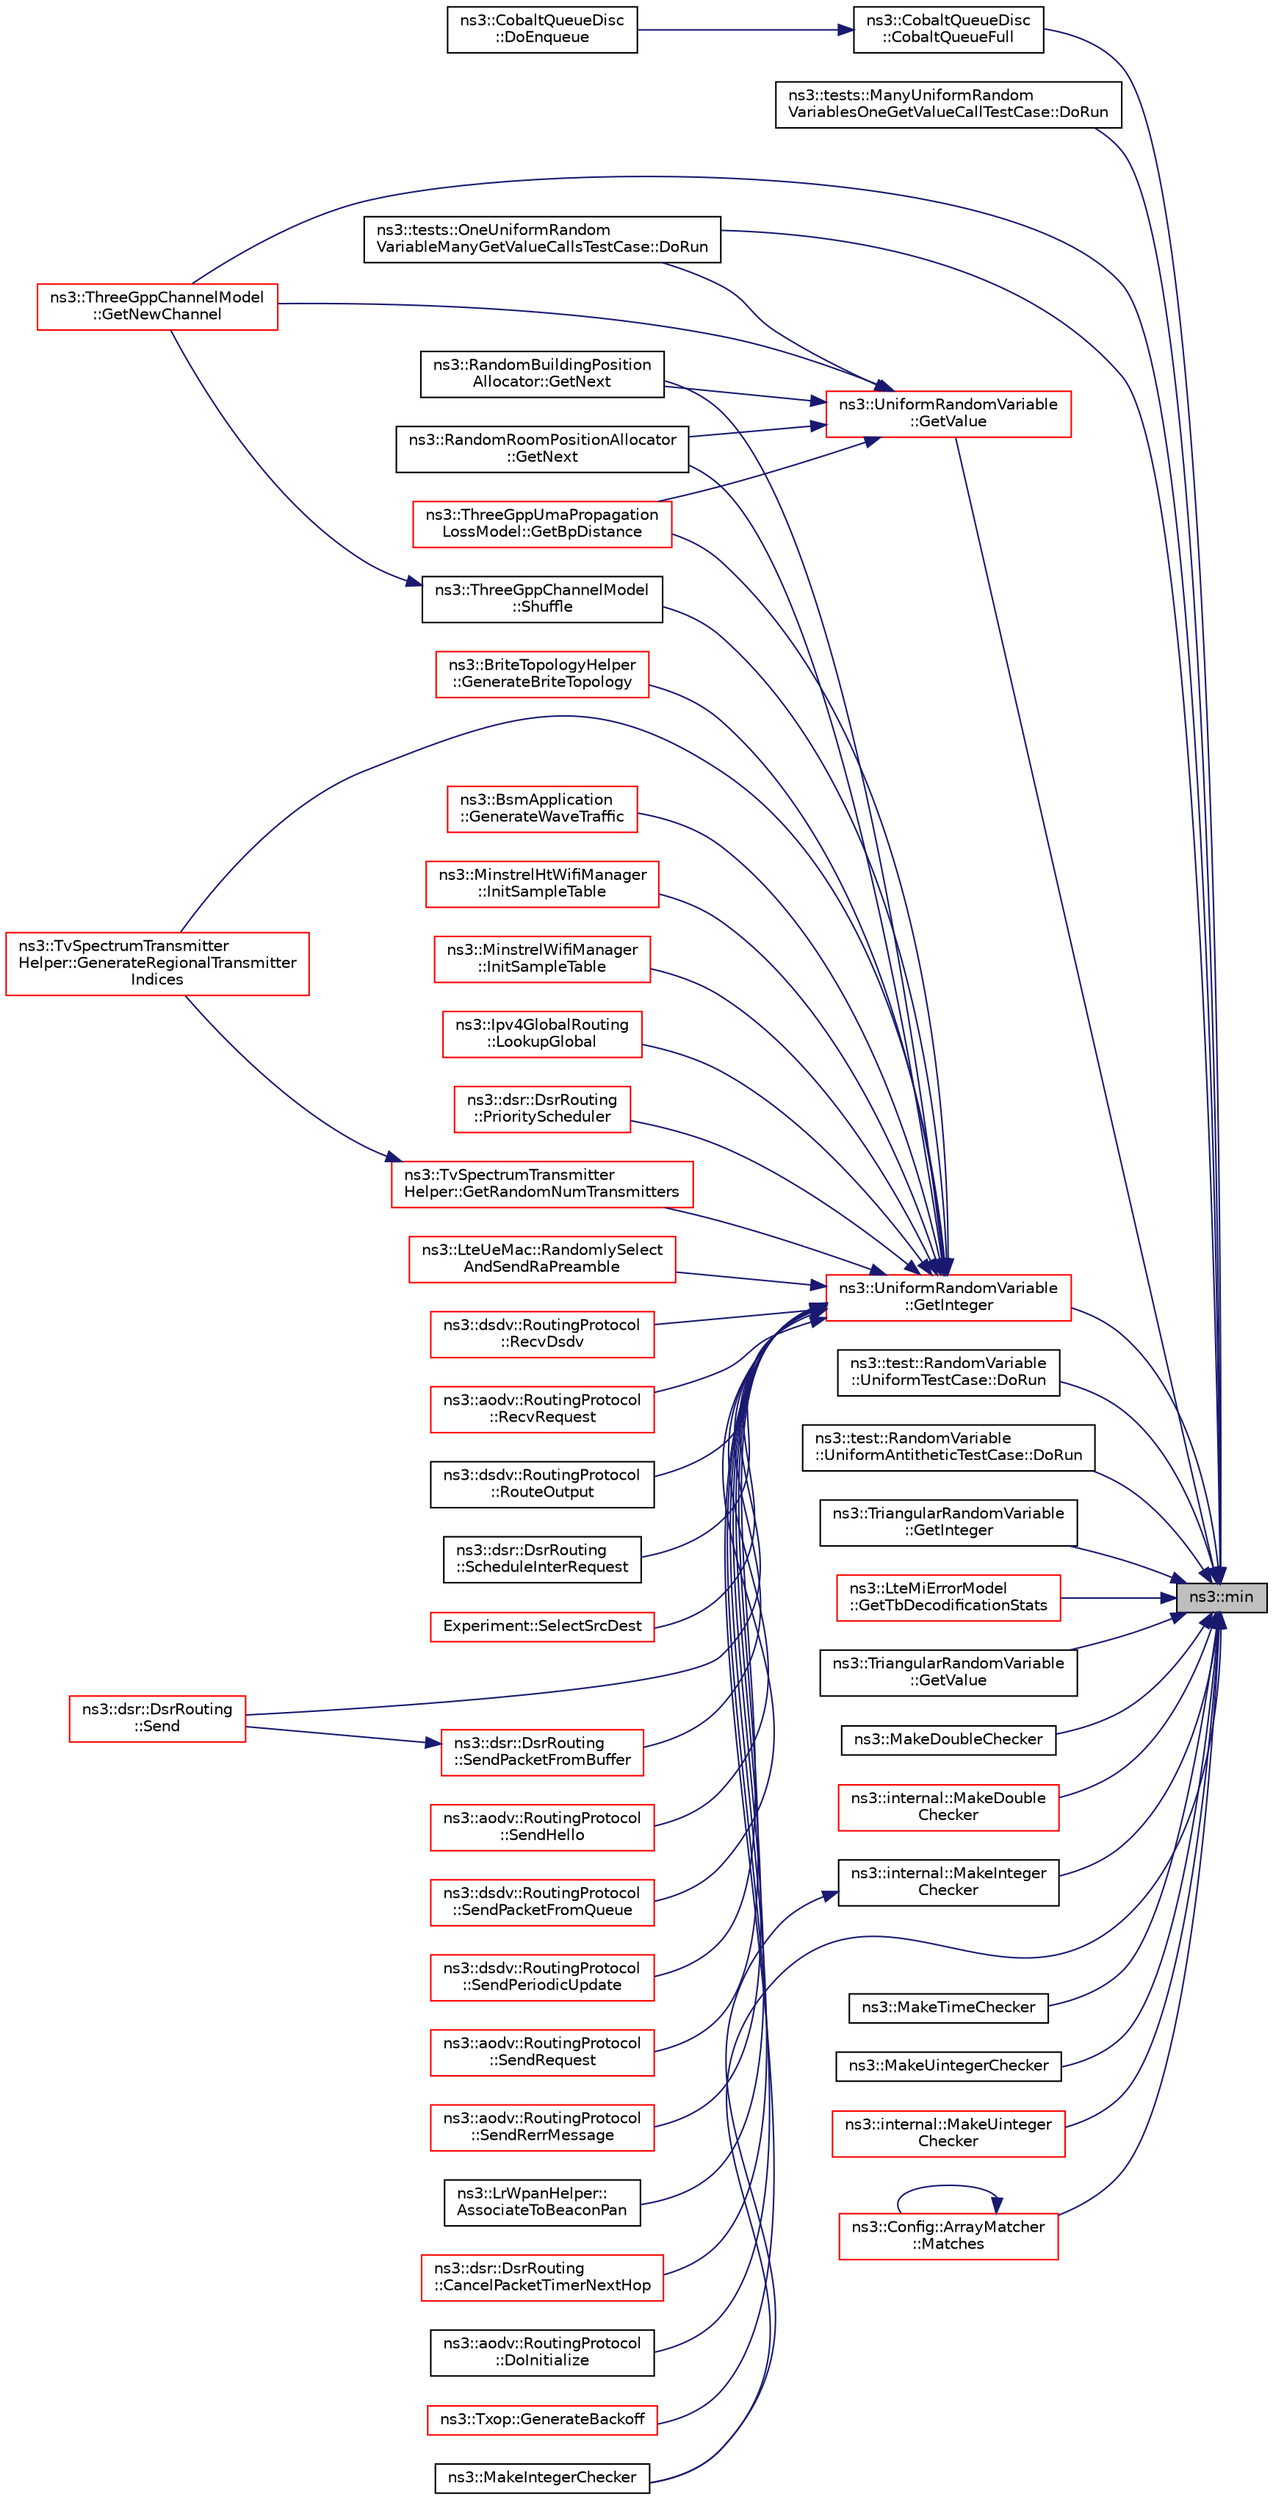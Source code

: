 digraph "ns3::min"
{
 // LATEX_PDF_SIZE
  edge [fontname="Helvetica",fontsize="10",labelfontname="Helvetica",labelfontsize="10"];
  node [fontname="Helvetica",fontsize="10",shape=record];
  rankdir="RL";
  Node1 [label="ns3::min",height=0.2,width=0.4,color="black", fillcolor="grey75", style="filled", fontcolor="black",tooltip=" "];
  Node1 -> Node2 [dir="back",color="midnightblue",fontsize="10",style="solid",fontname="Helvetica"];
  Node2 [label="ns3::CobaltQueueDisc\l::CobaltQueueFull",height=0.2,width=0.4,color="black", fillcolor="white", style="filled",URL="$classns3_1_1_cobalt_queue_disc.html#a54da4c60c57f726e0bdd82b02af44176",tooltip="Called when the queue becomes full to alter the drop probabilities of Blue."];
  Node2 -> Node3 [dir="back",color="midnightblue",fontsize="10",style="solid",fontname="Helvetica"];
  Node3 [label="ns3::CobaltQueueDisc\l::DoEnqueue",height=0.2,width=0.4,color="black", fillcolor="white", style="filled",URL="$classns3_1_1_cobalt_queue_disc.html#a3df648f96b1bcd613b9171a0950dcf25",tooltip="This function actually enqueues a packet into the queue disc."];
  Node1 -> Node4 [dir="back",color="midnightblue",fontsize="10",style="solid",fontname="Helvetica"];
  Node4 [label="ns3::tests::ManyUniformRandom\lVariablesOneGetValueCallTestCase::DoRun",height=0.2,width=0.4,color="black", fillcolor="white", style="filled",URL="$classns3_1_1tests_1_1_many_uniform_random_variables_one_get_value_call_test_case.html#aad4b9d26cda45c28dc443600c2da4710",tooltip="Implementation to actually run this TestCase."];
  Node1 -> Node5 [dir="back",color="midnightblue",fontsize="10",style="solid",fontname="Helvetica"];
  Node5 [label="ns3::tests::OneUniformRandom\lVariableManyGetValueCallsTestCase::DoRun",height=0.2,width=0.4,color="black", fillcolor="white", style="filled",URL="$classns3_1_1tests_1_1_one_uniform_random_variable_many_get_value_calls_test_case.html#a212d5f4fbd2fd6cd1ae40b214d84a009",tooltip="Implementation to actually run this TestCase."];
  Node1 -> Node6 [dir="back",color="midnightblue",fontsize="10",style="solid",fontname="Helvetica"];
  Node6 [label="ns3::test::RandomVariable\l::UniformTestCase::DoRun",height=0.2,width=0.4,color="black", fillcolor="white", style="filled",URL="$classns3_1_1test_1_1_random_variable_1_1_uniform_test_case.html#a3490f297557dc9d1652ed1504987850f",tooltip="Implementation to actually run this TestCase."];
  Node1 -> Node7 [dir="back",color="midnightblue",fontsize="10",style="solid",fontname="Helvetica"];
  Node7 [label="ns3::test::RandomVariable\l::UniformAntitheticTestCase::DoRun",height=0.2,width=0.4,color="black", fillcolor="white", style="filled",URL="$classns3_1_1test_1_1_random_variable_1_1_uniform_antithetic_test_case.html#a80df31ec21814c5a563ad9cca67377d8",tooltip="Implementation to actually run this TestCase."];
  Node1 -> Node8 [dir="back",color="midnightblue",fontsize="10",style="solid",fontname="Helvetica"];
  Node8 [label="ns3::TriangularRandomVariable\l::GetInteger",height=0.2,width=0.4,color="black", fillcolor="white", style="filled",URL="$classns3_1_1_triangular_random_variable.html#a3a81244c135cfce4a49e9d6531b0776e",tooltip="Returns a random unsigned integer from a triangular distribution with the specified mean,..."];
  Node1 -> Node9 [dir="back",color="midnightblue",fontsize="10",style="solid",fontname="Helvetica"];
  Node9 [label="ns3::UniformRandomVariable\l::GetInteger",height=0.2,width=0.4,color="red", fillcolor="white", style="filled",URL="$classns3_1_1_uniform_random_variable.html#ab7c7dedc88cb97e74418df2edc28a787",tooltip="Get the next random value, as an unsigned integer in the specified range ."];
  Node9 -> Node10 [dir="back",color="midnightblue",fontsize="10",style="solid",fontname="Helvetica"];
  Node10 [label="ns3::LrWpanHelper::\lAssociateToBeaconPan",height=0.2,width=0.4,color="black", fillcolor="white", style="filled",URL="$classns3_1_1_lr_wpan_helper.html#a6fcd2919db415f1910521279f7859efa",tooltip="Associate the nodes to the same PAN and initiate beacon enabled mode."];
  Node9 -> Node11 [dir="back",color="midnightblue",fontsize="10",style="solid",fontname="Helvetica"];
  Node11 [label="ns3::dsr::DsrRouting\l::CancelPacketTimerNextHop",height=0.2,width=0.4,color="red", fillcolor="white", style="filled",URL="$classns3_1_1dsr_1_1_dsr_routing.html#a215e6fcab10ee0d744a657f0af2695c6",tooltip="Cancel the packet retransmission timer for a all maintenance entries with nextHop address."];
  Node9 -> Node33 [dir="back",color="midnightblue",fontsize="10",style="solid",fontname="Helvetica"];
  Node33 [label="ns3::aodv::RoutingProtocol\l::DoInitialize",height=0.2,width=0.4,color="black", fillcolor="white", style="filled",URL="$classns3_1_1aodv_1_1_routing_protocol.html#ae42c9385e8ede77f42fdb575e26ef880",tooltip="Initialize() implementation."];
  Node9 -> Node34 [dir="back",color="midnightblue",fontsize="10",style="solid",fontname="Helvetica"];
  Node34 [label="ns3::Txop::GenerateBackoff",height=0.2,width=0.4,color="red", fillcolor="white", style="filled",URL="$classns3_1_1_txop.html#ae211c699c905b2186281923353ba0a26",tooltip="Generate a new backoff now."];
  Node9 -> Node105 [dir="back",color="midnightblue",fontsize="10",style="solid",fontname="Helvetica"];
  Node105 [label="ns3::BriteTopologyHelper\l::GenerateBriteTopology",height=0.2,width=0.4,color="red", fillcolor="white", style="filled",URL="$classns3_1_1_brite_topology_helper.html#a16c360e3a41d15cba5c517f87574be7d",tooltip=" "];
  Node9 -> Node109 [dir="back",color="midnightblue",fontsize="10",style="solid",fontname="Helvetica"];
  Node109 [label="ns3::TvSpectrumTransmitter\lHelper::GenerateRegionalTransmitter\lIndices",height=0.2,width=0.4,color="red", fillcolor="white", style="filled",URL="$classns3_1_1_tv_spectrum_transmitter_helper.html#a006ecf3ca051c904ef507fbe1594b441",tooltip="Generates random indices of given region frequency array (ignoring indices referring to invalid chann..."];
  Node9 -> Node111 [dir="back",color="midnightblue",fontsize="10",style="solid",fontname="Helvetica"];
  Node111 [label="ns3::BsmApplication\l::GenerateWaveTraffic",height=0.2,width=0.4,color="red", fillcolor="white", style="filled",URL="$classns3_1_1_bsm_application.html#a22a009e7512e5df69dd9b81f96d15f51",tooltip="Creates and transmits a WAVE BSM packet."];
  Node9 -> Node113 [dir="back",color="midnightblue",fontsize="10",style="solid",fontname="Helvetica"];
  Node113 [label="ns3::ThreeGppUmaPropagation\lLossModel::GetBpDistance",height=0.2,width=0.4,color="red", fillcolor="white", style="filled",URL="$classns3_1_1_three_gpp_uma_propagation_loss_model.html#a4b11f2ac9ae61c5c704a319e030d0cd0",tooltip="Computes the breakpoint distance."];
  Node9 -> Node116 [dir="back",color="midnightblue",fontsize="10",style="solid",fontname="Helvetica"];
  Node116 [label="ns3::RandomBuildingPosition\lAllocator::GetNext",height=0.2,width=0.4,color="black", fillcolor="white", style="filled",URL="$classns3_1_1_random_building_position_allocator.html#acc13be0f1574919de88528c1189aea0e",tooltip=" "];
  Node9 -> Node117 [dir="back",color="midnightblue",fontsize="10",style="solid",fontname="Helvetica"];
  Node117 [label="ns3::RandomRoomPositionAllocator\l::GetNext",height=0.2,width=0.4,color="black", fillcolor="white", style="filled",URL="$classns3_1_1_random_room_position_allocator.html#afb06193f6fb4d4e1c9febd1f8c884294",tooltip=" "];
  Node9 -> Node118 [dir="back",color="midnightblue",fontsize="10",style="solid",fontname="Helvetica"];
  Node118 [label="ns3::TvSpectrumTransmitter\lHelper::GetRandomNumTransmitters",height=0.2,width=0.4,color="red", fillcolor="white", style="filled",URL="$classns3_1_1_tv_spectrum_transmitter_helper.html#a81900fd7fbf95c1a3514b6ae03fedab4",tooltip="Randomly generates the number of TV transmitters to be created based on given density and number of p..."];
  Node118 -> Node109 [dir="back",color="midnightblue",fontsize="10",style="solid",fontname="Helvetica"];
  Node9 -> Node120 [dir="back",color="midnightblue",fontsize="10",style="solid",fontname="Helvetica"];
  Node120 [label="ns3::MinstrelHtWifiManager\l::InitSampleTable",height=0.2,width=0.4,color="red", fillcolor="white", style="filled",URL="$classns3_1_1_minstrel_ht_wifi_manager.html#a073d213169fe62c797ceb92ad999dcb0",tooltip="Initialize Sample Table."];
  Node9 -> Node132 [dir="back",color="midnightblue",fontsize="10",style="solid",fontname="Helvetica"];
  Node132 [label="ns3::MinstrelWifiManager\l::InitSampleTable",height=0.2,width=0.4,color="red", fillcolor="white", style="filled",URL="$classns3_1_1_minstrel_wifi_manager.html#ab873a0ab43bec476e589db6b260e2ee5",tooltip="Initialize Sample Table."];
  Node9 -> Node140 [dir="back",color="midnightblue",fontsize="10",style="solid",fontname="Helvetica"];
  Node140 [label="ns3::Ipv4GlobalRouting\l::LookupGlobal",height=0.2,width=0.4,color="red", fillcolor="white", style="filled",URL="$classns3_1_1_ipv4_global_routing.html#a647d7654f270ce66e46f26fc729f1d07",tooltip="Lookup in the forwarding table for destination."];
  Node9 -> Node143 [dir="back",color="midnightblue",fontsize="10",style="solid",fontname="Helvetica"];
  Node143 [label="ns3::dsr::DsrRouting\l::PriorityScheduler",height=0.2,width=0.4,color="red", fillcolor="white", style="filled",URL="$classns3_1_1dsr_1_1_dsr_routing.html#aefc4dde8bd52b5b631a7ebf1d5924210",tooltip="This function is called to schedule sending packets from the network queue by priority."];
  Node9 -> Node154 [dir="back",color="midnightblue",fontsize="10",style="solid",fontname="Helvetica"];
  Node154 [label="ns3::LteUeMac::RandomlySelect\lAndSendRaPreamble",height=0.2,width=0.4,color="red", fillcolor="white", style="filled",URL="$classns3_1_1_lte_ue_mac.html#adde9572bc280b188a467be8868a87f14",tooltip="Randomly select and send RA preamble function."];
  Node9 -> Node161 [dir="back",color="midnightblue",fontsize="10",style="solid",fontname="Helvetica"];
  Node161 [label="ns3::dsdv::RoutingProtocol\l::RecvDsdv",height=0.2,width=0.4,color="red", fillcolor="white", style="filled",URL="$classns3_1_1dsdv_1_1_routing_protocol.html#ad27475d64bfd478b57d73f3cc08d4c99",tooltip="Receive and process dsdv control packet."];
  Node9 -> Node165 [dir="back",color="midnightblue",fontsize="10",style="solid",fontname="Helvetica"];
  Node165 [label="ns3::aodv::RoutingProtocol\l::RecvRequest",height=0.2,width=0.4,color="red", fillcolor="white", style="filled",URL="$classns3_1_1aodv_1_1_routing_protocol.html#adc8555f0e1e8ba05ea80a412b412d064",tooltip="Receive RREQ."];
  Node9 -> Node170 [dir="back",color="midnightblue",fontsize="10",style="solid",fontname="Helvetica"];
  Node170 [label="ns3::dsdv::RoutingProtocol\l::RouteOutput",height=0.2,width=0.4,color="black", fillcolor="white", style="filled",URL="$classns3_1_1dsdv_1_1_routing_protocol.html#af025a37dfb12829be3a1f484c5c926c0",tooltip="Query routing cache for an existing route, for an outbound packet."];
  Node9 -> Node153 [dir="back",color="midnightblue",fontsize="10",style="solid",fontname="Helvetica"];
  Node153 [label="ns3::dsr::DsrRouting\l::ScheduleInterRequest",height=0.2,width=0.4,color="black", fillcolor="white", style="filled",URL="$classns3_1_1dsr_1_1_dsr_routing.html#a03175efa8103d392d90298f2d8985a29",tooltip="Schedule the intermediate route request."];
  Node9 -> Node171 [dir="back",color="midnightblue",fontsize="10",style="solid",fontname="Helvetica"];
  Node171 [label="Experiment::SelectSrcDest",height=0.2,width=0.4,color="red", fillcolor="white", style="filled",URL="$class_experiment.html#a42f7bd2707539699356bcd94558bed82",tooltip="Sources and destinations are randomly selected such that a node may be the source for multiple destin..."];
  Node9 -> Node24 [dir="back",color="midnightblue",fontsize="10",style="solid",fontname="Helvetica"];
  Node24 [label="ns3::dsr::DsrRouting\l::Send",height=0.2,width=0.4,color="red", fillcolor="white", style="filled",URL="$classns3_1_1dsr_1_1_dsr_routing.html#af67eeb07193d10db8308cb4ecbe08b02",tooltip="This function is called by higher layer protocol when sending packets."];
  Node9 -> Node173 [dir="back",color="midnightblue",fontsize="10",style="solid",fontname="Helvetica"];
  Node173 [label="ns3::aodv::RoutingProtocol\l::SendHello",height=0.2,width=0.4,color="red", fillcolor="white", style="filled",URL="$classns3_1_1aodv_1_1_routing_protocol.html#a1b772ee4eda1d3dae376dac6926c0dcf",tooltip="Send hello."];
  Node9 -> Node28 [dir="back",color="midnightblue",fontsize="10",style="solid",fontname="Helvetica"];
  Node28 [label="ns3::dsr::DsrRouting\l::SendPacketFromBuffer",height=0.2,width=0.4,color="red", fillcolor="white", style="filled",URL="$classns3_1_1dsr_1_1_dsr_routing.html#a1a862a16f3a5527f9425763864ac3e80",tooltip="This function is responsible for sending out data packets when have route, if no route found,..."];
  Node28 -> Node24 [dir="back",color="midnightblue",fontsize="10",style="solid",fontname="Helvetica"];
  Node9 -> Node175 [dir="back",color="midnightblue",fontsize="10",style="solid",fontname="Helvetica"];
  Node175 [label="ns3::dsdv::RoutingProtocol\l::SendPacketFromQueue",height=0.2,width=0.4,color="red", fillcolor="white", style="filled",URL="$classns3_1_1dsdv_1_1_routing_protocol.html#a9359912928dc5b8dc851366a78c0cc8c",tooltip="Send packet from queue."];
  Node9 -> Node177 [dir="back",color="midnightblue",fontsize="10",style="solid",fontname="Helvetica"];
  Node177 [label="ns3::dsdv::RoutingProtocol\l::SendPeriodicUpdate",height=0.2,width=0.4,color="red", fillcolor="white", style="filled",URL="$classns3_1_1dsdv_1_1_routing_protocol.html#a370e3ca262a505ec0fd30456f82b2aed",tooltip="Broadcasts the entire routing table for every PeriodicUpdateInterval."];
  Node9 -> Node180 [dir="back",color="midnightblue",fontsize="10",style="solid",fontname="Helvetica"];
  Node180 [label="ns3::aodv::RoutingProtocol\l::SendRequest",height=0.2,width=0.4,color="red", fillcolor="white", style="filled",URL="$classns3_1_1aodv_1_1_routing_protocol.html#a483f8df4d7855b2a71e506f665ca0828",tooltip="Send RREQ."];
  Node9 -> Node185 [dir="back",color="midnightblue",fontsize="10",style="solid",fontname="Helvetica"];
  Node185 [label="ns3::aodv::RoutingProtocol\l::SendRerrMessage",height=0.2,width=0.4,color="red", fillcolor="white", style="filled",URL="$classns3_1_1aodv_1_1_routing_protocol.html#abc216040fe7b7ac100ea7bf2ce9a0bdb",tooltip="Forward RERR."];
  Node9 -> Node189 [dir="back",color="midnightblue",fontsize="10",style="solid",fontname="Helvetica"];
  Node189 [label="ns3::ThreeGppChannelModel\l::Shuffle",height=0.2,width=0.4,color="black", fillcolor="white", style="filled",URL="$classns3_1_1_three_gpp_channel_model.html#ae22efdcfe5b178d11c17431d2a667b32",tooltip="Shuffle the elements of a simple sequence container of type double."];
  Node189 -> Node190 [dir="back",color="midnightblue",fontsize="10",style="solid",fontname="Helvetica"];
  Node190 [label="ns3::ThreeGppChannelModel\l::GetNewChannel",height=0.2,width=0.4,color="red", fillcolor="white", style="filled",URL="$classns3_1_1_three_gpp_channel_model.html#aa7e888a5acb860f01a1ad83634876ade",tooltip="Compute the channel matrix between two devices using the procedure described in 3GPP TR 38...."];
  Node1 -> Node190 [dir="back",color="midnightblue",fontsize="10",style="solid",fontname="Helvetica"];
  Node1 -> Node192 [dir="back",color="midnightblue",fontsize="10",style="solid",fontname="Helvetica"];
  Node192 [label="ns3::LteMiErrorModel\l::GetTbDecodificationStats",height=0.2,width=0.4,color="red", fillcolor="white", style="filled",URL="$classns3_1_1_lte_mi_error_model.html#a9b4bb57209595fa7100a13de1618b130",tooltip="run the error-model algorithm for the specified TB"];
  Node1 -> Node196 [dir="back",color="midnightblue",fontsize="10",style="solid",fontname="Helvetica"];
  Node196 [label="ns3::TriangularRandomVariable\l::GetValue",height=0.2,width=0.4,color="black", fillcolor="white", style="filled",URL="$classns3_1_1_triangular_random_variable.html#aad1ce678507bb74ee2c5b09210c81c9b",tooltip="Returns a random double from a triangular distribution with the specified mean, min,..."];
  Node1 -> Node197 [dir="back",color="midnightblue",fontsize="10",style="solid",fontname="Helvetica"];
  Node197 [label="ns3::UniformRandomVariable\l::GetValue",height=0.2,width=0.4,color="red", fillcolor="white", style="filled",URL="$classns3_1_1_uniform_random_variable.html#a03822d8c86ac51e9aa83bbc73041386b",tooltip="Get the next random value, as a double in the specified range ."];
  Node197 -> Node5 [dir="back",color="midnightblue",fontsize="10",style="solid",fontname="Helvetica"];
  Node197 -> Node113 [dir="back",color="midnightblue",fontsize="10",style="solid",fontname="Helvetica"];
  Node197 -> Node190 [dir="back",color="midnightblue",fontsize="10",style="solid",fontname="Helvetica"];
  Node197 -> Node116 [dir="back",color="midnightblue",fontsize="10",style="solid",fontname="Helvetica"];
  Node197 -> Node117 [dir="back",color="midnightblue",fontsize="10",style="solid",fontname="Helvetica"];
  Node1 -> Node396 [dir="back",color="midnightblue",fontsize="10",style="solid",fontname="Helvetica"];
  Node396 [label="ns3::MakeDoubleChecker",height=0.2,width=0.4,color="black", fillcolor="white", style="filled",URL="$namespacens3.html#a8b510545829deaee066779039e96d4e7",tooltip="Make a checker with a minimum value."];
  Node1 -> Node397 [dir="back",color="midnightblue",fontsize="10",style="solid",fontname="Helvetica"];
  Node397 [label="ns3::internal::MakeDouble\lChecker",height=0.2,width=0.4,color="red", fillcolor="white", style="filled",URL="$group__attribute___double.html#gace03ae9f889a7a79d87e3a4352a37099",tooltip="Make a Double attribute checker with embedded numeric type name."];
  Node1 -> Node399 [dir="back",color="midnightblue",fontsize="10",style="solid",fontname="Helvetica"];
  Node399 [label="ns3::MakeIntegerChecker",height=0.2,width=0.4,color="black", fillcolor="white", style="filled",URL="$namespacens3.html#a19dd6bea43b08100bd10822b14fe0af9",tooltip="Make a checker with a minimum and a maximum value."];
  Node1 -> Node400 [dir="back",color="midnightblue",fontsize="10",style="solid",fontname="Helvetica"];
  Node400 [label="ns3::internal::MakeInteger\lChecker",height=0.2,width=0.4,color="black", fillcolor="white", style="filled",URL="$group__attribute___integer.html#gad16c6dd4fd0319992767b9ac2a17b19b",tooltip="Make an Integer attribute checker with embedded numeric type name."];
  Node400 -> Node399 [dir="back",color="midnightblue",fontsize="10",style="solid",fontname="Helvetica"];
  Node1 -> Node401 [dir="back",color="midnightblue",fontsize="10",style="solid",fontname="Helvetica"];
  Node401 [label="ns3::MakeTimeChecker",height=0.2,width=0.4,color="black", fillcolor="white", style="filled",URL="$namespacens3.html#a23093575d816379c08eb5955461531d4",tooltip="Helper to make a Time checker with a lower bound."];
  Node1 -> Node402 [dir="back",color="midnightblue",fontsize="10",style="solid",fontname="Helvetica"];
  Node402 [label="ns3::MakeUintegerChecker",height=0.2,width=0.4,color="black", fillcolor="white", style="filled",URL="$namespacens3.html#a5c8196ae5e2390c949c293578023df7d",tooltip="Make a checker with a minimum value."];
  Node1 -> Node403 [dir="back",color="midnightblue",fontsize="10",style="solid",fontname="Helvetica"];
  Node403 [label="ns3::internal::MakeUinteger\lChecker",height=0.2,width=0.4,color="red", fillcolor="white", style="filled",URL="$group__attribute___uinteger.html#ga4b15bd1dbc7f165db34704f333c6b005",tooltip="Make an Uinteger attribute checker with embedded numeric type name."];
  Node1 -> Node405 [dir="back",color="midnightblue",fontsize="10",style="solid",fontname="Helvetica"];
  Node405 [label="ns3::Config::ArrayMatcher\l::Matches",height=0.2,width=0.4,color="red", fillcolor="white", style="filled",URL="$classns3_1_1_config_1_1_array_matcher.html#ad391c2f5219a36e5f3474d5a3d80b26d",tooltip="Test if a specific index matches the Config Path."];
  Node405 -> Node405 [dir="back",color="midnightblue",fontsize="10",style="solid",fontname="Helvetica"];
}
